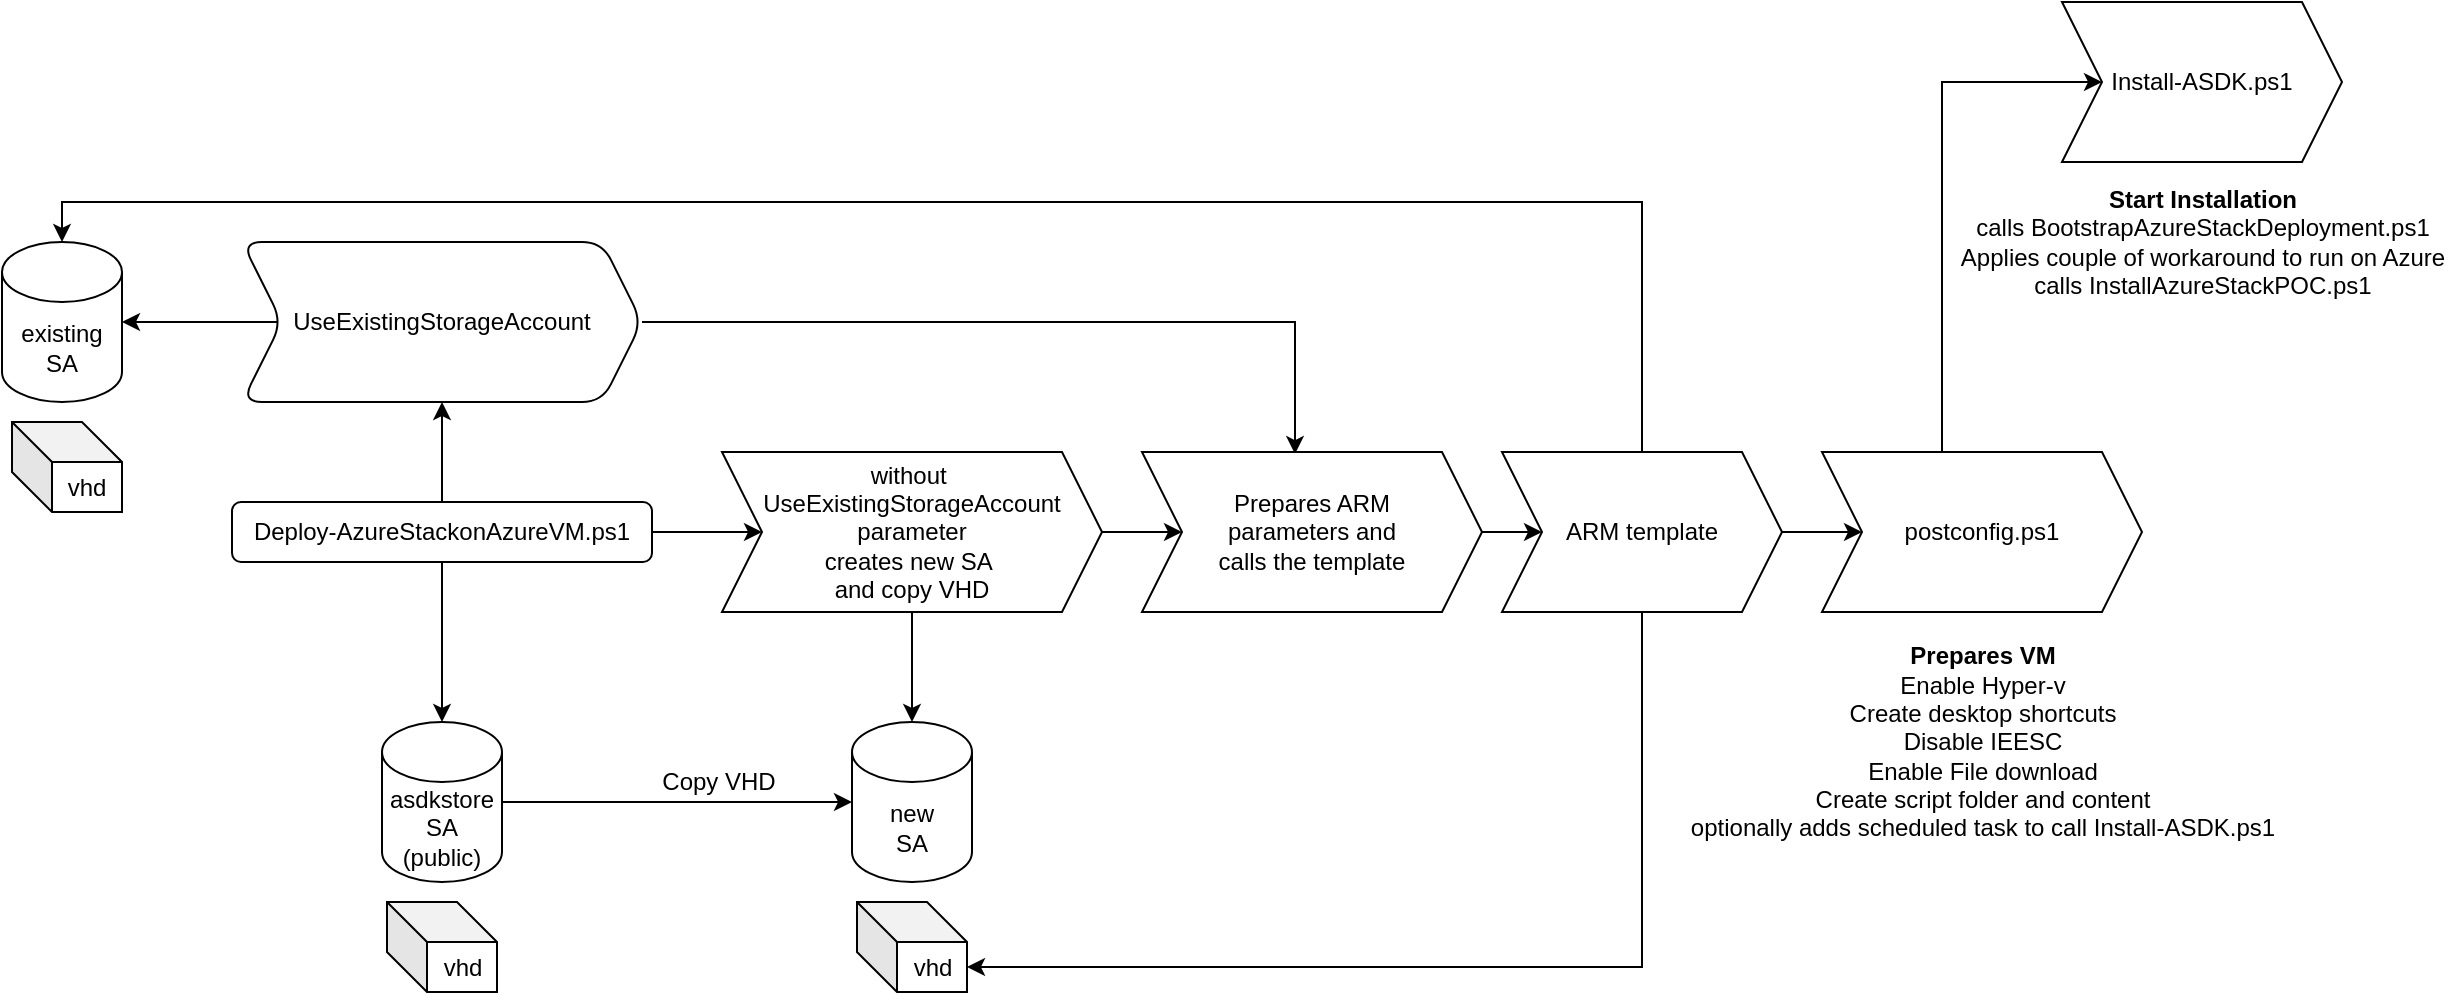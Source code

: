 <mxfile version="13.10.2" type="device"><diagram name="Page-1" id="c7558073-3199-34d8-9f00-42111426c3f3"><mxGraphModel dx="1422" dy="794" grid="1" gridSize="10" guides="1" tooltips="1" connect="1" arrows="1" fold="1" page="1" pageScale="1" pageWidth="826" pageHeight="1169" background="#ffffff" math="0" shadow="0"><root><mxCell id="0"/><mxCell id="1" parent="0"/><mxCell id="cG2_kJA4LDKCriuzKhNR-102" value="" style="edgeStyle=orthogonalEdgeStyle;rounded=0;orthogonalLoop=1;jettySize=auto;html=1;" edge="1" parent="1" source="cG2_kJA4LDKCriuzKhNR-98" target="cG2_kJA4LDKCriuzKhNR-101"><mxGeometry relative="1" as="geometry"/></mxCell><mxCell id="cG2_kJA4LDKCriuzKhNR-106" style="edgeStyle=orthogonalEdgeStyle;rounded=0;orthogonalLoop=1;jettySize=auto;html=1;entryX=0.5;entryY=0;entryDx=0;entryDy=0;entryPerimeter=0;" edge="1" parent="1" source="cG2_kJA4LDKCriuzKhNR-98" target="cG2_kJA4LDKCriuzKhNR-105"><mxGeometry relative="1" as="geometry"/></mxCell><mxCell id="cG2_kJA4LDKCriuzKhNR-109" style="edgeStyle=orthogonalEdgeStyle;rounded=0;orthogonalLoop=1;jettySize=auto;html=1;" edge="1" parent="1" source="cG2_kJA4LDKCriuzKhNR-98" target="cG2_kJA4LDKCriuzKhNR-113"><mxGeometry relative="1" as="geometry"/></mxCell><mxCell id="cG2_kJA4LDKCriuzKhNR-98" value="Deploy-AzureStackonAzureVM.ps1" style="rounded=1;whiteSpace=wrap;html=1;" vertex="1" parent="1"><mxGeometry x="135" y="300" width="210" height="30" as="geometry"/></mxCell><mxCell id="cG2_kJA4LDKCriuzKhNR-104" value="" style="edgeStyle=orthogonalEdgeStyle;rounded=0;orthogonalLoop=1;jettySize=auto;html=1;" edge="1" parent="1" source="cG2_kJA4LDKCriuzKhNR-101" target="cG2_kJA4LDKCriuzKhNR-103"><mxGeometry relative="1" as="geometry"/></mxCell><mxCell id="cG2_kJA4LDKCriuzKhNR-122" style="edgeStyle=orthogonalEdgeStyle;rounded=0;orthogonalLoop=1;jettySize=auto;html=1;entryX=0.45;entryY=0.013;entryDx=0;entryDy=0;entryPerimeter=0;" edge="1" parent="1" source="cG2_kJA4LDKCriuzKhNR-101" target="cG2_kJA4LDKCriuzKhNR-115"><mxGeometry relative="1" as="geometry"/></mxCell><mxCell id="cG2_kJA4LDKCriuzKhNR-101" value="UseExistingStorageAccount" style="shape=step;perimeter=stepPerimeter;whiteSpace=wrap;html=1;fixedSize=1;rounded=1;" vertex="1" parent="1"><mxGeometry x="140" y="170" width="200" height="80" as="geometry"/></mxCell><mxCell id="cG2_kJA4LDKCriuzKhNR-103" value="existing&lt;br&gt;SA" style="shape=cylinder3;whiteSpace=wrap;html=1;boundedLbl=1;backgroundOutline=1;size=15;" vertex="1" parent="1"><mxGeometry x="20" y="170" width="60" height="80" as="geometry"/></mxCell><mxCell id="cG2_kJA4LDKCriuzKhNR-110" value="" style="edgeStyle=orthogonalEdgeStyle;rounded=0;orthogonalLoop=1;jettySize=auto;html=1;" edge="1" parent="1" source="cG2_kJA4LDKCriuzKhNR-105" target="cG2_kJA4LDKCriuzKhNR-108"><mxGeometry relative="1" as="geometry"/></mxCell><mxCell id="cG2_kJA4LDKCriuzKhNR-105" value="asdkstore&lt;br&gt;SA&lt;br&gt;(public)" style="shape=cylinder3;whiteSpace=wrap;html=1;boundedLbl=1;backgroundOutline=1;size=15;" vertex="1" parent="1"><mxGeometry x="210" y="410" width="60" height="80" as="geometry"/></mxCell><mxCell id="cG2_kJA4LDKCriuzKhNR-108" value="new&lt;br&gt;SA" style="shape=cylinder3;whiteSpace=wrap;html=1;boundedLbl=1;backgroundOutline=1;size=15;" vertex="1" parent="1"><mxGeometry x="445" y="410" width="60" height="80" as="geometry"/></mxCell><mxCell id="cG2_kJA4LDKCriuzKhNR-111" value="Copy VHD" style="text;html=1;align=center;verticalAlign=middle;resizable=0;points=[];autosize=1;" vertex="1" parent="1"><mxGeometry x="343" y="430" width="70" height="20" as="geometry"/></mxCell><mxCell id="cG2_kJA4LDKCriuzKhNR-114" style="edgeStyle=orthogonalEdgeStyle;rounded=0;orthogonalLoop=1;jettySize=auto;html=1;entryX=0.5;entryY=0;entryDx=0;entryDy=0;entryPerimeter=0;" edge="1" parent="1" source="cG2_kJA4LDKCriuzKhNR-113" target="cG2_kJA4LDKCriuzKhNR-108"><mxGeometry relative="1" as="geometry"/></mxCell><mxCell id="cG2_kJA4LDKCriuzKhNR-116" style="edgeStyle=orthogonalEdgeStyle;rounded=0;orthogonalLoop=1;jettySize=auto;html=1;entryX=0;entryY=0.5;entryDx=0;entryDy=0;" edge="1" parent="1" source="cG2_kJA4LDKCriuzKhNR-113" target="cG2_kJA4LDKCriuzKhNR-115"><mxGeometry relative="1" as="geometry"><Array as="points"><mxPoint x="600" y="315"/><mxPoint x="600" y="315"/></Array></mxGeometry></mxCell><mxCell id="cG2_kJA4LDKCriuzKhNR-113" value="without&amp;nbsp;&lt;br&gt;UseExistingStorageAccount&lt;br&gt;parameter&lt;br&gt;creates new SA&amp;nbsp;&lt;br&gt;and copy VHD" style="shape=step;perimeter=stepPerimeter;whiteSpace=wrap;html=1;fixedSize=1;" vertex="1" parent="1"><mxGeometry x="380" y="275" width="190" height="80" as="geometry"/></mxCell><mxCell id="cG2_kJA4LDKCriuzKhNR-118" style="edgeStyle=orthogonalEdgeStyle;rounded=0;orthogonalLoop=1;jettySize=auto;html=1;" edge="1" parent="1" source="cG2_kJA4LDKCriuzKhNR-115" target="cG2_kJA4LDKCriuzKhNR-117"><mxGeometry relative="1" as="geometry"/></mxCell><mxCell id="cG2_kJA4LDKCriuzKhNR-115" value="Prepares ARM &lt;br&gt;parameters and &lt;br&gt;calls the template" style="shape=step;perimeter=stepPerimeter;whiteSpace=wrap;html=1;fixedSize=1;" vertex="1" parent="1"><mxGeometry x="590" y="275" width="170" height="80" as="geometry"/></mxCell><mxCell id="cG2_kJA4LDKCriuzKhNR-121" style="edgeStyle=orthogonalEdgeStyle;rounded=0;orthogonalLoop=1;jettySize=auto;html=1;entryX=0;entryY=0;entryDx=55;entryDy=32.5;entryPerimeter=0;" edge="1" parent="1" source="cG2_kJA4LDKCriuzKhNR-117" target="cG2_kJA4LDKCriuzKhNR-120"><mxGeometry relative="1" as="geometry"><Array as="points"><mxPoint x="840" y="533"/></Array></mxGeometry></mxCell><mxCell id="cG2_kJA4LDKCriuzKhNR-123" style="edgeStyle=orthogonalEdgeStyle;rounded=0;orthogonalLoop=1;jettySize=auto;html=1;entryX=0.5;entryY=0;entryDx=0;entryDy=0;entryPerimeter=0;" edge="1" parent="1" source="cG2_kJA4LDKCriuzKhNR-117" target="cG2_kJA4LDKCriuzKhNR-103"><mxGeometry relative="1" as="geometry"><Array as="points"><mxPoint x="840" y="150"/><mxPoint x="50" y="150"/></Array></mxGeometry></mxCell><mxCell id="cG2_kJA4LDKCriuzKhNR-125" style="edgeStyle=orthogonalEdgeStyle;rounded=0;orthogonalLoop=1;jettySize=auto;html=1;entryX=0;entryY=0.5;entryDx=0;entryDy=0;" edge="1" parent="1" source="cG2_kJA4LDKCriuzKhNR-117" target="cG2_kJA4LDKCriuzKhNR-124"><mxGeometry relative="1" as="geometry"/></mxCell><mxCell id="cG2_kJA4LDKCriuzKhNR-117" value="ARM template" style="shape=step;perimeter=stepPerimeter;whiteSpace=wrap;html=1;fixedSize=1;" vertex="1" parent="1"><mxGeometry x="770" y="275" width="140" height="80" as="geometry"/></mxCell><mxCell id="cG2_kJA4LDKCriuzKhNR-119" value="vhd" style="shape=cube;whiteSpace=wrap;html=1;boundedLbl=1;backgroundOutline=1;darkOpacity=0.05;darkOpacity2=0.1;" vertex="1" parent="1"><mxGeometry x="212.5" y="500" width="55" height="45" as="geometry"/></mxCell><mxCell id="cG2_kJA4LDKCriuzKhNR-120" value="vhd" style="shape=cube;whiteSpace=wrap;html=1;boundedLbl=1;backgroundOutline=1;darkOpacity=0.05;darkOpacity2=0.1;" vertex="1" parent="1"><mxGeometry x="447.5" y="500" width="55" height="45" as="geometry"/></mxCell><mxCell id="cG2_kJA4LDKCriuzKhNR-128" style="edgeStyle=orthogonalEdgeStyle;rounded=0;orthogonalLoop=1;jettySize=auto;html=1;entryX=0;entryY=0.5;entryDx=0;entryDy=0;" edge="1" parent="1" source="cG2_kJA4LDKCriuzKhNR-124" target="cG2_kJA4LDKCriuzKhNR-127"><mxGeometry relative="1" as="geometry"><Array as="points"><mxPoint x="990" y="90"/></Array></mxGeometry></mxCell><mxCell id="cG2_kJA4LDKCriuzKhNR-124" value="postconfig.ps1" style="shape=step;perimeter=stepPerimeter;whiteSpace=wrap;html=1;fixedSize=1;" vertex="1" parent="1"><mxGeometry x="930" y="275" width="160" height="80" as="geometry"/></mxCell><mxCell id="cG2_kJA4LDKCriuzKhNR-126" value="&lt;b&gt;Prepares VM&lt;/b&gt;&lt;br&gt;Enable Hyper-v&lt;br&gt;Create desktop shortcuts&lt;br&gt;Disable IEESC&lt;br&gt;Enable File download&lt;br&gt;Create script folder and content&lt;br&gt;optionally adds scheduled task to call Install-ASDK.ps1" style="text;html=1;align=center;verticalAlign=middle;resizable=0;points=[];autosize=1;" vertex="1" parent="1"><mxGeometry x="855" y="370" width="310" height="100" as="geometry"/></mxCell><mxCell id="cG2_kJA4LDKCriuzKhNR-127" value="Install-ASDK.ps1" style="shape=step;perimeter=stepPerimeter;whiteSpace=wrap;html=1;fixedSize=1;" vertex="1" parent="1"><mxGeometry x="1050" y="50" width="140" height="80" as="geometry"/></mxCell><mxCell id="cG2_kJA4LDKCriuzKhNR-129" value="&lt;b&gt;Start Installation&lt;/b&gt;&lt;br&gt;calls&amp;nbsp;BootstrapAzureStackDeployment.ps1&lt;br&gt;Applies couple of workaround to run on Azure&lt;br&gt;calls&amp;nbsp;InstallAzureStackPOC.ps1&lt;br&gt;" style="text;html=1;align=center;verticalAlign=middle;resizable=0;points=[];autosize=1;" vertex="1" parent="1"><mxGeometry x="990" y="140" width="260" height="60" as="geometry"/></mxCell><mxCell id="cG2_kJA4LDKCriuzKhNR-130" value="vhd" style="shape=cube;whiteSpace=wrap;html=1;boundedLbl=1;backgroundOutline=1;darkOpacity=0.05;darkOpacity2=0.1;" vertex="1" parent="1"><mxGeometry x="25" y="260" width="55" height="45" as="geometry"/></mxCell></root></mxGraphModel></diagram></mxfile>